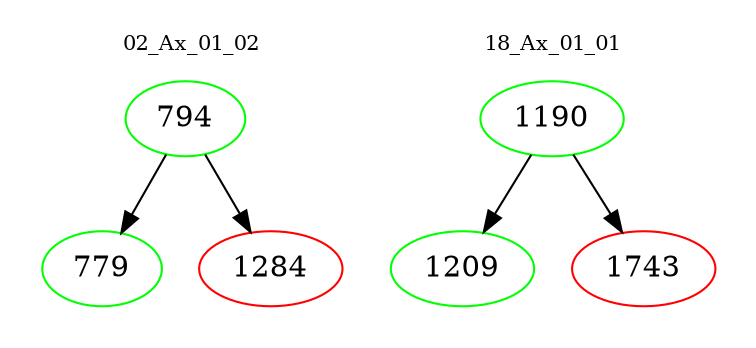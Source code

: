 digraph{
subgraph cluster_0 {
color = white
label = "02_Ax_01_02";
fontsize=10;
T0_794 [label="794", color="green"]
T0_794 -> T0_779 [color="black"]
T0_779 [label="779", color="green"]
T0_794 -> T0_1284 [color="black"]
T0_1284 [label="1284", color="red"]
}
subgraph cluster_1 {
color = white
label = "18_Ax_01_01";
fontsize=10;
T1_1190 [label="1190", color="green"]
T1_1190 -> T1_1209 [color="black"]
T1_1209 [label="1209", color="green"]
T1_1190 -> T1_1743 [color="black"]
T1_1743 [label="1743", color="red"]
}
}
